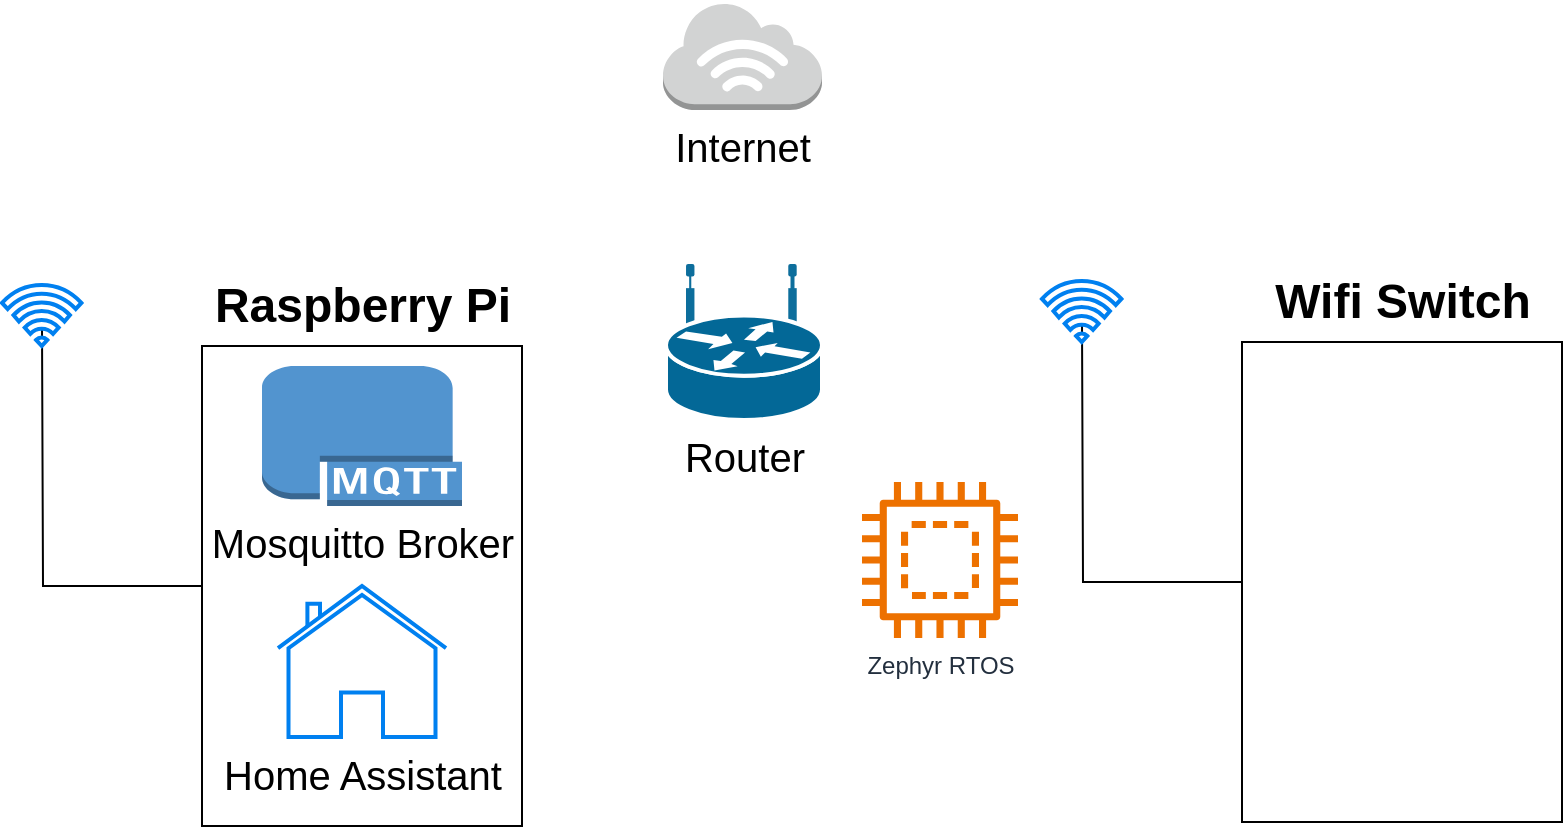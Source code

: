 <mxfile version="24.6.4" type="github">
  <diagram name="Page-1" id="c37626ed-c26b-45fb-9056-f9ebc6bb27b6">
    <mxGraphModel dx="1105" dy="1436" grid="1" gridSize="10" guides="1" tooltips="1" connect="1" arrows="1" fold="1" page="1" pageScale="1" pageWidth="1100" pageHeight="850" background="none" math="0" shadow="0">
      <root>
        <mxCell id="0" />
        <mxCell id="1" parent="0" />
        <mxCell id="5czC_teY8-kOng0B751O-8" style="edgeStyle=orthogonalEdgeStyle;rounded=0;orthogonalLoop=1;jettySize=auto;html=1;endArrow=none;endFill=0;" edge="1" parent="1" source="5czC_teY8-kOng0B751O-1">
          <mxGeometry relative="1" as="geometry">
            <mxPoint x="160" y="152" as="targetPoint" />
          </mxGeometry>
        </mxCell>
        <mxCell id="5czC_teY8-kOng0B751O-1" value="" style="rounded=0;whiteSpace=wrap;html=1;" vertex="1" parent="1">
          <mxGeometry x="240" y="162" width="160" height="240" as="geometry" />
        </mxCell>
        <mxCell id="5czC_teY8-kOng0B751O-2" value="&lt;font style=&quot;font-size: 20px;&quot;&gt;Router&lt;/font&gt;" style="shape=mxgraph.cisco.routers.wireless_router;sketch=0;html=1;pointerEvents=1;dashed=0;fillColor=#036897;strokeColor=#ffffff;strokeWidth=2;verticalLabelPosition=bottom;verticalAlign=top;align=center;outlineConnect=0;" vertex="1" parent="1">
          <mxGeometry x="472" y="122" width="78" height="77" as="geometry" />
        </mxCell>
        <mxCell id="5czC_teY8-kOng0B751O-4" value="&lt;font style=&quot;font-size: 24px;&quot;&gt;&lt;b&gt;Raspberry Pi&lt;/b&gt;&lt;/font&gt;" style="text;html=1;align=center;verticalAlign=middle;resizable=0;points=[];autosize=1;strokeColor=none;fillColor=none;" vertex="1" parent="1">
          <mxGeometry x="235" y="122" width="170" height="40" as="geometry" />
        </mxCell>
        <mxCell id="5czC_teY8-kOng0B751O-10" value="" style="html=1;verticalLabelPosition=bottom;align=center;labelBackgroundColor=#ffffff;verticalAlign=top;strokeWidth=2;strokeColor=#0080F0;shadow=0;dashed=0;shape=mxgraph.ios7.icons.wifi;pointerEvents=1" vertex="1" parent="1">
          <mxGeometry x="140" y="131.5" width="39.7" height="30.5" as="geometry" />
        </mxCell>
        <mxCell id="5czC_teY8-kOng0B751O-12" value="&lt;font style=&quot;font-size: 20px;&quot;&gt;Mosquitto Broker&lt;/font&gt;" style="outlineConnect=0;dashed=0;verticalLabelPosition=bottom;verticalAlign=top;align=center;html=1;shape=mxgraph.aws3.mqtt_protocol;fillColor=#5294CF;gradientColor=none;" vertex="1" parent="1">
          <mxGeometry x="270" y="172" width="100" height="70" as="geometry" />
        </mxCell>
        <mxCell id="5czC_teY8-kOng0B751O-16" value="&lt;font style=&quot;font-size: 20px;&quot;&gt;Home Assistant&lt;/font&gt;" style="html=1;verticalLabelPosition=bottom;align=center;labelBackgroundColor=#ffffff;verticalAlign=top;strokeWidth=2;strokeColor=#0080F0;shadow=0;dashed=0;shape=mxgraph.ios7.icons.home;" vertex="1" parent="1">
          <mxGeometry x="278" y="282" width="84" height="75.5" as="geometry" />
        </mxCell>
        <mxCell id="5czC_teY8-kOng0B751O-24" value="&lt;font style=&quot;font-size: 20px;&quot;&gt;Internet&lt;/font&gt;" style="outlineConnect=0;dashed=0;verticalLabelPosition=bottom;verticalAlign=top;align=center;html=1;shape=mxgraph.aws3.internet_3;fillColor=#D2D3D3;gradientColor=none;" vertex="1" parent="1">
          <mxGeometry x="470.5" y="-10" width="79.5" height="54" as="geometry" />
        </mxCell>
        <mxCell id="5czC_teY8-kOng0B751O-27" style="edgeStyle=orthogonalEdgeStyle;rounded=0;orthogonalLoop=1;jettySize=auto;html=1;endArrow=none;endFill=0;" edge="1" parent="1" source="5czC_teY8-kOng0B751O-28">
          <mxGeometry relative="1" as="geometry">
            <mxPoint x="680" y="150" as="targetPoint" />
          </mxGeometry>
        </mxCell>
        <mxCell id="5czC_teY8-kOng0B751O-28" value="" style="rounded=0;whiteSpace=wrap;html=1;" vertex="1" parent="1">
          <mxGeometry x="760" y="160" width="160" height="240" as="geometry" />
        </mxCell>
        <mxCell id="5czC_teY8-kOng0B751O-29" value="&lt;font style=&quot;font-size: 24px;&quot;&gt;&lt;b&gt;Wifi Switch&lt;/b&gt;&lt;/font&gt;" style="text;html=1;align=center;verticalAlign=middle;resizable=0;points=[];autosize=1;strokeColor=none;fillColor=none;" vertex="1" parent="1">
          <mxGeometry x="765" y="120" width="150" height="40" as="geometry" />
        </mxCell>
        <mxCell id="5czC_teY8-kOng0B751O-30" value="" style="html=1;verticalLabelPosition=bottom;align=center;labelBackgroundColor=#ffffff;verticalAlign=top;strokeWidth=2;strokeColor=#0080F0;shadow=0;dashed=0;shape=mxgraph.ios7.icons.wifi;pointerEvents=1" vertex="1" parent="1">
          <mxGeometry x="660" y="129.5" width="39.7" height="30.5" as="geometry" />
        </mxCell>
        <mxCell id="5czC_teY8-kOng0B751O-33" value="Zephyr RTOS" style="sketch=0;outlineConnect=0;fontColor=#232F3E;gradientColor=none;fillColor=#ED7100;strokeColor=none;dashed=0;verticalLabelPosition=bottom;verticalAlign=top;align=center;html=1;fontSize=12;fontStyle=0;aspect=fixed;pointerEvents=1;shape=mxgraph.aws4.braket_embedded_simulator;" vertex="1" parent="1">
          <mxGeometry x="570" y="230" width="78" height="78" as="geometry" />
        </mxCell>
      </root>
    </mxGraphModel>
  </diagram>
</mxfile>
